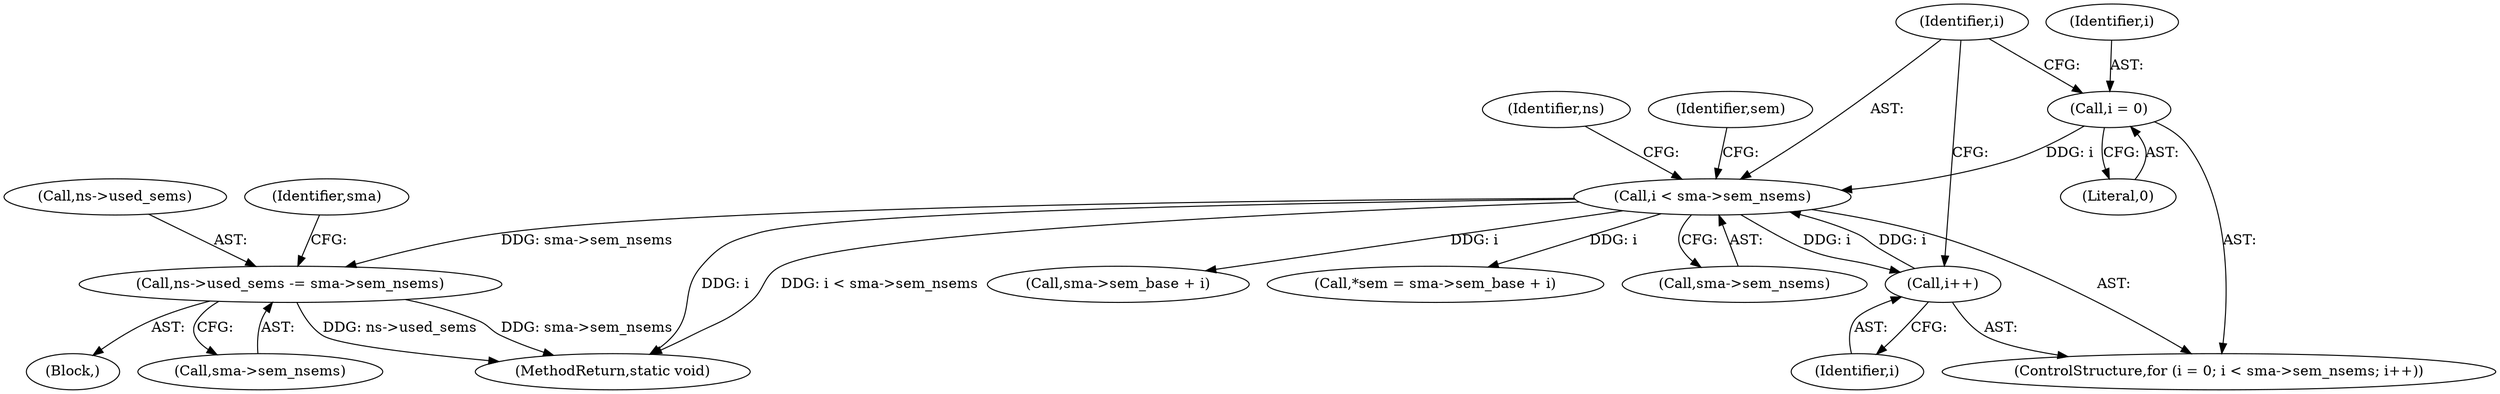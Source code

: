 digraph "0_linux_6062a8dc0517bce23e3c2f7d2fea5e22411269a3_3@pointer" {
"1000207" [label="(Call,ns->used_sems -= sma->sem_nsems)"];
"1000171" [label="(Call,i < sma->sem_nsems)"];
"1000168" [label="(Call,i = 0)"];
"1000176" [label="(Call,i++)"];
"1000207" [label="(Call,ns->used_sems -= sma->sem_nsems)"];
"1000198" [label="(Identifier,ns)"];
"1000168" [label="(Call,i = 0)"];
"1000211" [label="(Call,sma->sem_nsems)"];
"1000182" [label="(Call,sma->sem_base + i)"];
"1000169" [label="(Identifier,i)"];
"1000106" [label="(Block,)"];
"1000180" [label="(Call,*sem = sma->sem_base + i)"];
"1000218" [label="(MethodReturn,static void)"];
"1000181" [label="(Identifier,sem)"];
"1000176" [label="(Call,i++)"];
"1000173" [label="(Call,sma->sem_nsems)"];
"1000167" [label="(ControlStructure,for (i = 0; i < sma->sem_nsems; i++))"];
"1000170" [label="(Literal,0)"];
"1000208" [label="(Call,ns->used_sems)"];
"1000171" [label="(Call,i < sma->sem_nsems)"];
"1000172" [label="(Identifier,i)"];
"1000177" [label="(Identifier,i)"];
"1000215" [label="(Identifier,sma)"];
"1000207" -> "1000106"  [label="AST: "];
"1000207" -> "1000211"  [label="CFG: "];
"1000208" -> "1000207"  [label="AST: "];
"1000211" -> "1000207"  [label="AST: "];
"1000215" -> "1000207"  [label="CFG: "];
"1000207" -> "1000218"  [label="DDG: ns->used_sems"];
"1000207" -> "1000218"  [label="DDG: sma->sem_nsems"];
"1000171" -> "1000207"  [label="DDG: sma->sem_nsems"];
"1000171" -> "1000167"  [label="AST: "];
"1000171" -> "1000173"  [label="CFG: "];
"1000172" -> "1000171"  [label="AST: "];
"1000173" -> "1000171"  [label="AST: "];
"1000181" -> "1000171"  [label="CFG: "];
"1000198" -> "1000171"  [label="CFG: "];
"1000171" -> "1000218"  [label="DDG: i"];
"1000171" -> "1000218"  [label="DDG: i < sma->sem_nsems"];
"1000168" -> "1000171"  [label="DDG: i"];
"1000176" -> "1000171"  [label="DDG: i"];
"1000171" -> "1000176"  [label="DDG: i"];
"1000171" -> "1000180"  [label="DDG: i"];
"1000171" -> "1000182"  [label="DDG: i"];
"1000168" -> "1000167"  [label="AST: "];
"1000168" -> "1000170"  [label="CFG: "];
"1000169" -> "1000168"  [label="AST: "];
"1000170" -> "1000168"  [label="AST: "];
"1000172" -> "1000168"  [label="CFG: "];
"1000176" -> "1000167"  [label="AST: "];
"1000176" -> "1000177"  [label="CFG: "];
"1000177" -> "1000176"  [label="AST: "];
"1000172" -> "1000176"  [label="CFG: "];
}
